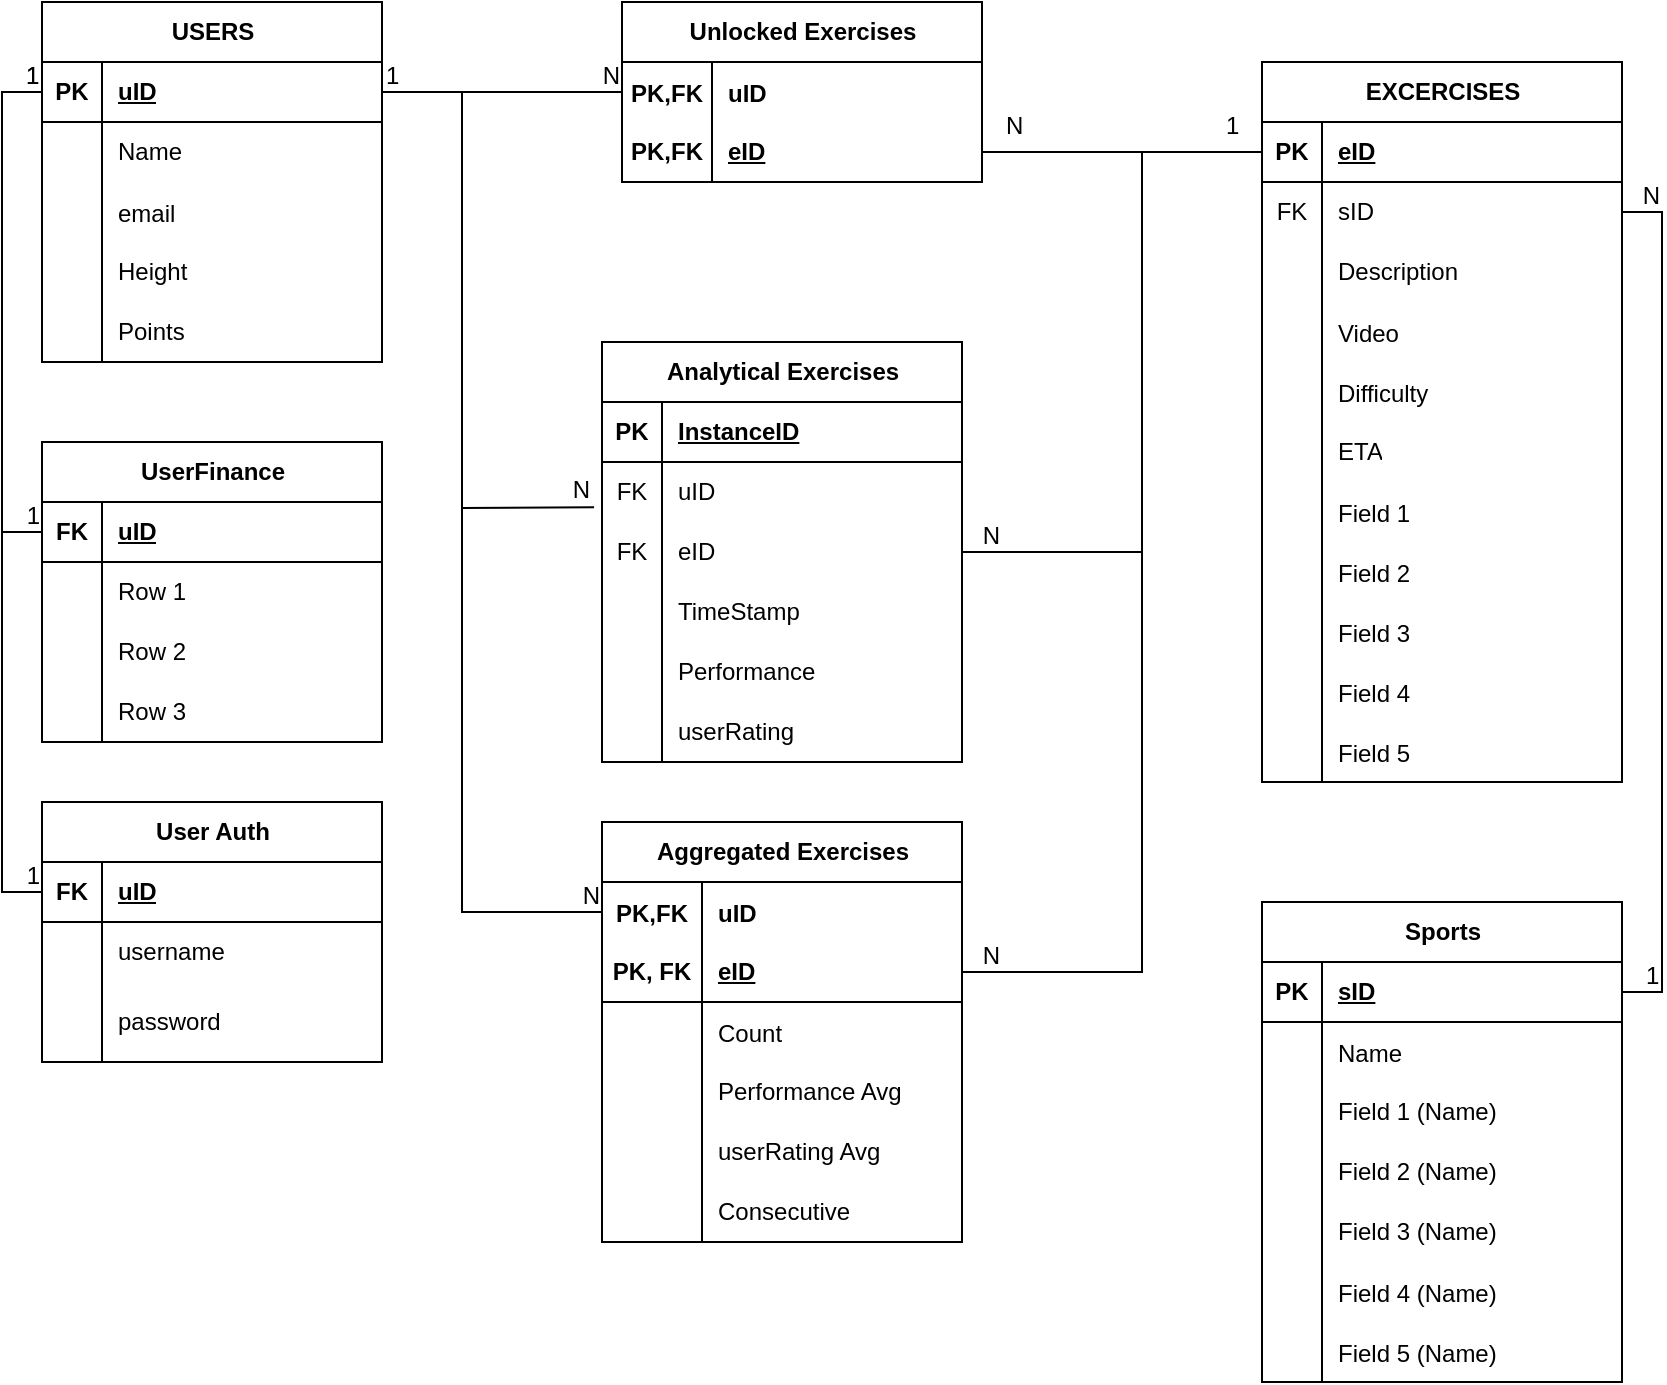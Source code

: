 <mxfile version="24.2.2" type="device">
  <diagram name="Page-1" id="tk5VfcCpIwoaSSr2t2MN">
    <mxGraphModel dx="1050" dy="569" grid="1" gridSize="10" guides="1" tooltips="1" connect="1" arrows="1" fold="1" page="1" pageScale="1" pageWidth="850" pageHeight="1100" math="0" shadow="0">
      <root>
        <mxCell id="0" />
        <mxCell id="1" parent="0" />
        <mxCell id="Sjhh78I8RusCzSZPEuIW-5" value="USERS" style="shape=table;startSize=30;container=1;collapsible=1;childLayout=tableLayout;fixedRows=1;rowLines=0;fontStyle=1;align=center;resizeLast=1;html=1;" vertex="1" parent="1">
          <mxGeometry x="30" y="30" width="170" height="180" as="geometry" />
        </mxCell>
        <mxCell id="Sjhh78I8RusCzSZPEuIW-6" value="" style="shape=tableRow;horizontal=0;startSize=0;swimlaneHead=0;swimlaneBody=0;fillColor=none;collapsible=0;dropTarget=0;points=[[0,0.5],[1,0.5]];portConstraint=eastwest;top=0;left=0;right=0;bottom=1;" vertex="1" parent="Sjhh78I8RusCzSZPEuIW-5">
          <mxGeometry y="30" width="170" height="30" as="geometry" />
        </mxCell>
        <mxCell id="Sjhh78I8RusCzSZPEuIW-7" value="PK" style="shape=partialRectangle;connectable=0;fillColor=none;top=0;left=0;bottom=0;right=0;fontStyle=1;overflow=hidden;whiteSpace=wrap;html=1;" vertex="1" parent="Sjhh78I8RusCzSZPEuIW-6">
          <mxGeometry width="30" height="30" as="geometry">
            <mxRectangle width="30" height="30" as="alternateBounds" />
          </mxGeometry>
        </mxCell>
        <mxCell id="Sjhh78I8RusCzSZPEuIW-8" value="uID" style="shape=partialRectangle;connectable=0;fillColor=none;top=0;left=0;bottom=0;right=0;align=left;spacingLeft=6;fontStyle=5;overflow=hidden;whiteSpace=wrap;html=1;" vertex="1" parent="Sjhh78I8RusCzSZPEuIW-6">
          <mxGeometry x="30" width="140" height="30" as="geometry">
            <mxRectangle width="140" height="30" as="alternateBounds" />
          </mxGeometry>
        </mxCell>
        <mxCell id="Sjhh78I8RusCzSZPEuIW-9" value="" style="shape=tableRow;horizontal=0;startSize=0;swimlaneHead=0;swimlaneBody=0;fillColor=none;collapsible=0;dropTarget=0;points=[[0,0.5],[1,0.5]];portConstraint=eastwest;top=0;left=0;right=0;bottom=0;" vertex="1" parent="Sjhh78I8RusCzSZPEuIW-5">
          <mxGeometry y="60" width="170" height="30" as="geometry" />
        </mxCell>
        <mxCell id="Sjhh78I8RusCzSZPEuIW-10" value="" style="shape=partialRectangle;connectable=0;fillColor=none;top=0;left=0;bottom=0;right=0;editable=1;overflow=hidden;whiteSpace=wrap;html=1;" vertex="1" parent="Sjhh78I8RusCzSZPEuIW-9">
          <mxGeometry width="30" height="30" as="geometry">
            <mxRectangle width="30" height="30" as="alternateBounds" />
          </mxGeometry>
        </mxCell>
        <mxCell id="Sjhh78I8RusCzSZPEuIW-11" value="Name" style="shape=partialRectangle;connectable=0;fillColor=none;top=0;left=0;bottom=0;right=0;align=left;spacingLeft=6;overflow=hidden;whiteSpace=wrap;html=1;" vertex="1" parent="Sjhh78I8RusCzSZPEuIW-9">
          <mxGeometry x="30" width="140" height="30" as="geometry">
            <mxRectangle width="140" height="30" as="alternateBounds" />
          </mxGeometry>
        </mxCell>
        <mxCell id="Sjhh78I8RusCzSZPEuIW-110" value="" style="shape=tableRow;horizontal=0;startSize=0;swimlaneHead=0;swimlaneBody=0;fillColor=none;collapsible=0;dropTarget=0;points=[[0,0.5],[1,0.5]];portConstraint=eastwest;top=0;left=0;right=0;bottom=0;" vertex="1" parent="Sjhh78I8RusCzSZPEuIW-5">
          <mxGeometry y="90" width="170" height="30" as="geometry" />
        </mxCell>
        <mxCell id="Sjhh78I8RusCzSZPEuIW-111" value="" style="shape=partialRectangle;connectable=0;fillColor=none;top=0;left=0;bottom=0;right=0;editable=1;overflow=hidden;" vertex="1" parent="Sjhh78I8RusCzSZPEuIW-110">
          <mxGeometry width="30" height="30" as="geometry">
            <mxRectangle width="30" height="30" as="alternateBounds" />
          </mxGeometry>
        </mxCell>
        <mxCell id="Sjhh78I8RusCzSZPEuIW-112" value="email" style="shape=partialRectangle;connectable=0;fillColor=none;top=0;left=0;bottom=0;right=0;align=left;spacingLeft=6;overflow=hidden;" vertex="1" parent="Sjhh78I8RusCzSZPEuIW-110">
          <mxGeometry x="30" width="140" height="30" as="geometry">
            <mxRectangle width="140" height="30" as="alternateBounds" />
          </mxGeometry>
        </mxCell>
        <mxCell id="Sjhh78I8RusCzSZPEuIW-12" value="" style="shape=tableRow;horizontal=0;startSize=0;swimlaneHead=0;swimlaneBody=0;fillColor=none;collapsible=0;dropTarget=0;points=[[0,0.5],[1,0.5]];portConstraint=eastwest;top=0;left=0;right=0;bottom=0;" vertex="1" parent="Sjhh78I8RusCzSZPEuIW-5">
          <mxGeometry y="120" width="170" height="30" as="geometry" />
        </mxCell>
        <mxCell id="Sjhh78I8RusCzSZPEuIW-13" value="" style="shape=partialRectangle;connectable=0;fillColor=none;top=0;left=0;bottom=0;right=0;editable=1;overflow=hidden;whiteSpace=wrap;html=1;" vertex="1" parent="Sjhh78I8RusCzSZPEuIW-12">
          <mxGeometry width="30" height="30" as="geometry">
            <mxRectangle width="30" height="30" as="alternateBounds" />
          </mxGeometry>
        </mxCell>
        <mxCell id="Sjhh78I8RusCzSZPEuIW-14" value="Height" style="shape=partialRectangle;connectable=0;fillColor=none;top=0;left=0;bottom=0;right=0;align=left;spacingLeft=6;overflow=hidden;whiteSpace=wrap;html=1;" vertex="1" parent="Sjhh78I8RusCzSZPEuIW-12">
          <mxGeometry x="30" width="140" height="30" as="geometry">
            <mxRectangle width="140" height="30" as="alternateBounds" />
          </mxGeometry>
        </mxCell>
        <mxCell id="Sjhh78I8RusCzSZPEuIW-15" value="" style="shape=tableRow;horizontal=0;startSize=0;swimlaneHead=0;swimlaneBody=0;fillColor=none;collapsible=0;dropTarget=0;points=[[0,0.5],[1,0.5]];portConstraint=eastwest;top=0;left=0;right=0;bottom=0;" vertex="1" parent="Sjhh78I8RusCzSZPEuIW-5">
          <mxGeometry y="150" width="170" height="30" as="geometry" />
        </mxCell>
        <mxCell id="Sjhh78I8RusCzSZPEuIW-16" value="" style="shape=partialRectangle;connectable=0;fillColor=none;top=0;left=0;bottom=0;right=0;editable=1;overflow=hidden;whiteSpace=wrap;html=1;" vertex="1" parent="Sjhh78I8RusCzSZPEuIW-15">
          <mxGeometry width="30" height="30" as="geometry">
            <mxRectangle width="30" height="30" as="alternateBounds" />
          </mxGeometry>
        </mxCell>
        <mxCell id="Sjhh78I8RusCzSZPEuIW-17" value="Points" style="shape=partialRectangle;connectable=0;fillColor=none;top=0;left=0;bottom=0;right=0;align=left;spacingLeft=6;overflow=hidden;whiteSpace=wrap;html=1;" vertex="1" parent="Sjhh78I8RusCzSZPEuIW-15">
          <mxGeometry x="30" width="140" height="30" as="geometry">
            <mxRectangle width="140" height="30" as="alternateBounds" />
          </mxGeometry>
        </mxCell>
        <mxCell id="Sjhh78I8RusCzSZPEuIW-18" value="EXCERCISES" style="shape=table;startSize=30;container=1;collapsible=1;childLayout=tableLayout;fixedRows=1;rowLines=0;fontStyle=1;align=center;resizeLast=1;html=1;" vertex="1" parent="1">
          <mxGeometry x="640" y="60" width="180" height="360" as="geometry" />
        </mxCell>
        <mxCell id="Sjhh78I8RusCzSZPEuIW-19" value="" style="shape=tableRow;horizontal=0;startSize=0;swimlaneHead=0;swimlaneBody=0;fillColor=none;collapsible=0;dropTarget=0;points=[[0,0.5],[1,0.5]];portConstraint=eastwest;top=0;left=0;right=0;bottom=1;" vertex="1" parent="Sjhh78I8RusCzSZPEuIW-18">
          <mxGeometry y="30" width="180" height="30" as="geometry" />
        </mxCell>
        <mxCell id="Sjhh78I8RusCzSZPEuIW-20" value="PK" style="shape=partialRectangle;connectable=0;fillColor=none;top=0;left=0;bottom=0;right=0;fontStyle=1;overflow=hidden;whiteSpace=wrap;html=1;" vertex="1" parent="Sjhh78I8RusCzSZPEuIW-19">
          <mxGeometry width="30" height="30" as="geometry">
            <mxRectangle width="30" height="30" as="alternateBounds" />
          </mxGeometry>
        </mxCell>
        <mxCell id="Sjhh78I8RusCzSZPEuIW-21" value="eID" style="shape=partialRectangle;connectable=0;fillColor=none;top=0;left=0;bottom=0;right=0;align=left;spacingLeft=6;fontStyle=5;overflow=hidden;whiteSpace=wrap;html=1;" vertex="1" parent="Sjhh78I8RusCzSZPEuIW-19">
          <mxGeometry x="30" width="150" height="30" as="geometry">
            <mxRectangle width="150" height="30" as="alternateBounds" />
          </mxGeometry>
        </mxCell>
        <mxCell id="Sjhh78I8RusCzSZPEuIW-22" value="" style="shape=tableRow;horizontal=0;startSize=0;swimlaneHead=0;swimlaneBody=0;fillColor=none;collapsible=0;dropTarget=0;points=[[0,0.5],[1,0.5]];portConstraint=eastwest;top=0;left=0;right=0;bottom=0;" vertex="1" parent="Sjhh78I8RusCzSZPEuIW-18">
          <mxGeometry y="60" width="180" height="30" as="geometry" />
        </mxCell>
        <mxCell id="Sjhh78I8RusCzSZPEuIW-23" value="FK" style="shape=partialRectangle;connectable=0;fillColor=none;top=0;left=0;bottom=0;right=0;editable=1;overflow=hidden;whiteSpace=wrap;html=1;" vertex="1" parent="Sjhh78I8RusCzSZPEuIW-22">
          <mxGeometry width="30" height="30" as="geometry">
            <mxRectangle width="30" height="30" as="alternateBounds" />
          </mxGeometry>
        </mxCell>
        <mxCell id="Sjhh78I8RusCzSZPEuIW-24" value="sID" style="shape=partialRectangle;connectable=0;fillColor=none;top=0;left=0;bottom=0;right=0;align=left;spacingLeft=6;overflow=hidden;whiteSpace=wrap;html=1;" vertex="1" parent="Sjhh78I8RusCzSZPEuIW-22">
          <mxGeometry x="30" width="150" height="30" as="geometry">
            <mxRectangle width="150" height="30" as="alternateBounds" />
          </mxGeometry>
        </mxCell>
        <mxCell id="Sjhh78I8RusCzSZPEuIW-25" value="" style="shape=tableRow;horizontal=0;startSize=0;swimlaneHead=0;swimlaneBody=0;fillColor=none;collapsible=0;dropTarget=0;points=[[0,0.5],[1,0.5]];portConstraint=eastwest;top=0;left=0;right=0;bottom=0;" vertex="1" parent="Sjhh78I8RusCzSZPEuIW-18">
          <mxGeometry y="90" width="180" height="30" as="geometry" />
        </mxCell>
        <mxCell id="Sjhh78I8RusCzSZPEuIW-26" value="" style="shape=partialRectangle;connectable=0;fillColor=none;top=0;left=0;bottom=0;right=0;editable=1;overflow=hidden;whiteSpace=wrap;html=1;" vertex="1" parent="Sjhh78I8RusCzSZPEuIW-25">
          <mxGeometry width="30" height="30" as="geometry">
            <mxRectangle width="30" height="30" as="alternateBounds" />
          </mxGeometry>
        </mxCell>
        <mxCell id="Sjhh78I8RusCzSZPEuIW-27" value="Description" style="shape=partialRectangle;connectable=0;fillColor=none;top=0;left=0;bottom=0;right=0;align=left;spacingLeft=6;overflow=hidden;whiteSpace=wrap;html=1;" vertex="1" parent="Sjhh78I8RusCzSZPEuIW-25">
          <mxGeometry x="30" width="150" height="30" as="geometry">
            <mxRectangle width="150" height="30" as="alternateBounds" />
          </mxGeometry>
        </mxCell>
        <mxCell id="Sjhh78I8RusCzSZPEuIW-59" value="" style="shape=tableRow;horizontal=0;startSize=0;swimlaneHead=0;swimlaneBody=0;fillColor=none;collapsible=0;dropTarget=0;points=[[0,0.5],[1,0.5]];portConstraint=eastwest;top=0;left=0;right=0;bottom=0;" vertex="1" parent="Sjhh78I8RusCzSZPEuIW-18">
          <mxGeometry y="120" width="180" height="30" as="geometry" />
        </mxCell>
        <mxCell id="Sjhh78I8RusCzSZPEuIW-60" value="" style="shape=partialRectangle;connectable=0;fillColor=none;top=0;left=0;bottom=0;right=0;editable=1;overflow=hidden;" vertex="1" parent="Sjhh78I8RusCzSZPEuIW-59">
          <mxGeometry width="30" height="30" as="geometry">
            <mxRectangle width="30" height="30" as="alternateBounds" />
          </mxGeometry>
        </mxCell>
        <mxCell id="Sjhh78I8RusCzSZPEuIW-61" value="Video" style="shape=partialRectangle;connectable=0;fillColor=none;top=0;left=0;bottom=0;right=0;align=left;spacingLeft=6;overflow=hidden;" vertex="1" parent="Sjhh78I8RusCzSZPEuIW-59">
          <mxGeometry x="30" width="150" height="30" as="geometry">
            <mxRectangle width="150" height="30" as="alternateBounds" />
          </mxGeometry>
        </mxCell>
        <mxCell id="Sjhh78I8RusCzSZPEuIW-50" value="" style="shape=tableRow;horizontal=0;startSize=0;swimlaneHead=0;swimlaneBody=0;fillColor=none;collapsible=0;dropTarget=0;points=[[0,0.5],[1,0.5]];portConstraint=eastwest;top=0;left=0;right=0;bottom=0;" vertex="1" parent="Sjhh78I8RusCzSZPEuIW-18">
          <mxGeometry y="150" width="180" height="30" as="geometry" />
        </mxCell>
        <mxCell id="Sjhh78I8RusCzSZPEuIW-51" value="" style="shape=partialRectangle;connectable=0;fillColor=none;top=0;left=0;bottom=0;right=0;editable=1;overflow=hidden;" vertex="1" parent="Sjhh78I8RusCzSZPEuIW-50">
          <mxGeometry width="30" height="30" as="geometry">
            <mxRectangle width="30" height="30" as="alternateBounds" />
          </mxGeometry>
        </mxCell>
        <mxCell id="Sjhh78I8RusCzSZPEuIW-52" value="Difficulty" style="shape=partialRectangle;connectable=0;fillColor=none;top=0;left=0;bottom=0;right=0;align=left;spacingLeft=6;overflow=hidden;" vertex="1" parent="Sjhh78I8RusCzSZPEuIW-50">
          <mxGeometry x="30" width="150" height="30" as="geometry">
            <mxRectangle width="150" height="30" as="alternateBounds" />
          </mxGeometry>
        </mxCell>
        <mxCell id="Sjhh78I8RusCzSZPEuIW-28" value="" style="shape=tableRow;horizontal=0;startSize=0;swimlaneHead=0;swimlaneBody=0;fillColor=none;collapsible=0;dropTarget=0;points=[[0,0.5],[1,0.5]];portConstraint=eastwest;top=0;left=0;right=0;bottom=0;" vertex="1" parent="Sjhh78I8RusCzSZPEuIW-18">
          <mxGeometry y="180" width="180" height="30" as="geometry" />
        </mxCell>
        <mxCell id="Sjhh78I8RusCzSZPEuIW-29" value="" style="shape=partialRectangle;connectable=0;fillColor=none;top=0;left=0;bottom=0;right=0;editable=1;overflow=hidden;whiteSpace=wrap;html=1;" vertex="1" parent="Sjhh78I8RusCzSZPEuIW-28">
          <mxGeometry width="30" height="30" as="geometry">
            <mxRectangle width="30" height="30" as="alternateBounds" />
          </mxGeometry>
        </mxCell>
        <mxCell id="Sjhh78I8RusCzSZPEuIW-30" value="ETA" style="shape=partialRectangle;connectable=0;fillColor=none;top=0;left=0;bottom=0;right=0;align=left;spacingLeft=6;overflow=hidden;whiteSpace=wrap;html=1;" vertex="1" parent="Sjhh78I8RusCzSZPEuIW-28">
          <mxGeometry x="30" width="150" height="30" as="geometry">
            <mxRectangle width="150" height="30" as="alternateBounds" />
          </mxGeometry>
        </mxCell>
        <mxCell id="Sjhh78I8RusCzSZPEuIW-53" value="" style="shape=tableRow;horizontal=0;startSize=0;swimlaneHead=0;swimlaneBody=0;fillColor=none;collapsible=0;dropTarget=0;points=[[0,0.5],[1,0.5]];portConstraint=eastwest;top=0;left=0;right=0;bottom=0;" vertex="1" parent="Sjhh78I8RusCzSZPEuIW-18">
          <mxGeometry y="210" width="180" height="30" as="geometry" />
        </mxCell>
        <mxCell id="Sjhh78I8RusCzSZPEuIW-54" value="" style="shape=partialRectangle;connectable=0;fillColor=none;top=0;left=0;bottom=0;right=0;editable=1;overflow=hidden;" vertex="1" parent="Sjhh78I8RusCzSZPEuIW-53">
          <mxGeometry width="30" height="30" as="geometry">
            <mxRectangle width="30" height="30" as="alternateBounds" />
          </mxGeometry>
        </mxCell>
        <mxCell id="Sjhh78I8RusCzSZPEuIW-55" value="Field 1" style="shape=partialRectangle;connectable=0;fillColor=none;top=0;left=0;bottom=0;right=0;align=left;spacingLeft=6;overflow=hidden;" vertex="1" parent="Sjhh78I8RusCzSZPEuIW-53">
          <mxGeometry x="30" width="150" height="30" as="geometry">
            <mxRectangle width="150" height="30" as="alternateBounds" />
          </mxGeometry>
        </mxCell>
        <mxCell id="Sjhh78I8RusCzSZPEuIW-56" value="" style="shape=tableRow;horizontal=0;startSize=0;swimlaneHead=0;swimlaneBody=0;fillColor=none;collapsible=0;dropTarget=0;points=[[0,0.5],[1,0.5]];portConstraint=eastwest;top=0;left=0;right=0;bottom=0;" vertex="1" parent="Sjhh78I8RusCzSZPEuIW-18">
          <mxGeometry y="240" width="180" height="30" as="geometry" />
        </mxCell>
        <mxCell id="Sjhh78I8RusCzSZPEuIW-57" value="" style="shape=partialRectangle;connectable=0;fillColor=none;top=0;left=0;bottom=0;right=0;editable=1;overflow=hidden;" vertex="1" parent="Sjhh78I8RusCzSZPEuIW-56">
          <mxGeometry width="30" height="30" as="geometry">
            <mxRectangle width="30" height="30" as="alternateBounds" />
          </mxGeometry>
        </mxCell>
        <mxCell id="Sjhh78I8RusCzSZPEuIW-58" value="Field 2" style="shape=partialRectangle;connectable=0;fillColor=none;top=0;left=0;bottom=0;right=0;align=left;spacingLeft=6;overflow=hidden;" vertex="1" parent="Sjhh78I8RusCzSZPEuIW-56">
          <mxGeometry x="30" width="150" height="30" as="geometry">
            <mxRectangle width="150" height="30" as="alternateBounds" />
          </mxGeometry>
        </mxCell>
        <mxCell id="Sjhh78I8RusCzSZPEuIW-62" value="" style="shape=tableRow;horizontal=0;startSize=0;swimlaneHead=0;swimlaneBody=0;fillColor=none;collapsible=0;dropTarget=0;points=[[0,0.5],[1,0.5]];portConstraint=eastwest;top=0;left=0;right=0;bottom=0;" vertex="1" parent="Sjhh78I8RusCzSZPEuIW-18">
          <mxGeometry y="270" width="180" height="30" as="geometry" />
        </mxCell>
        <mxCell id="Sjhh78I8RusCzSZPEuIW-63" value="" style="shape=partialRectangle;connectable=0;fillColor=none;top=0;left=0;bottom=0;right=0;editable=1;overflow=hidden;" vertex="1" parent="Sjhh78I8RusCzSZPEuIW-62">
          <mxGeometry width="30" height="30" as="geometry">
            <mxRectangle width="30" height="30" as="alternateBounds" />
          </mxGeometry>
        </mxCell>
        <mxCell id="Sjhh78I8RusCzSZPEuIW-64" value="Field 3" style="shape=partialRectangle;connectable=0;fillColor=none;top=0;left=0;bottom=0;right=0;align=left;spacingLeft=6;overflow=hidden;" vertex="1" parent="Sjhh78I8RusCzSZPEuIW-62">
          <mxGeometry x="30" width="150" height="30" as="geometry">
            <mxRectangle width="150" height="30" as="alternateBounds" />
          </mxGeometry>
        </mxCell>
        <mxCell id="Sjhh78I8RusCzSZPEuIW-65" value="" style="shape=tableRow;horizontal=0;startSize=0;swimlaneHead=0;swimlaneBody=0;fillColor=none;collapsible=0;dropTarget=0;points=[[0,0.5],[1,0.5]];portConstraint=eastwest;top=0;left=0;right=0;bottom=0;" vertex="1" parent="Sjhh78I8RusCzSZPEuIW-18">
          <mxGeometry y="300" width="180" height="30" as="geometry" />
        </mxCell>
        <mxCell id="Sjhh78I8RusCzSZPEuIW-66" value="" style="shape=partialRectangle;connectable=0;fillColor=none;top=0;left=0;bottom=0;right=0;editable=1;overflow=hidden;" vertex="1" parent="Sjhh78I8RusCzSZPEuIW-65">
          <mxGeometry width="30" height="30" as="geometry">
            <mxRectangle width="30" height="30" as="alternateBounds" />
          </mxGeometry>
        </mxCell>
        <mxCell id="Sjhh78I8RusCzSZPEuIW-67" value="Field 4" style="shape=partialRectangle;connectable=0;fillColor=none;top=0;left=0;bottom=0;right=0;align=left;spacingLeft=6;overflow=hidden;" vertex="1" parent="Sjhh78I8RusCzSZPEuIW-65">
          <mxGeometry x="30" width="150" height="30" as="geometry">
            <mxRectangle width="150" height="30" as="alternateBounds" />
          </mxGeometry>
        </mxCell>
        <mxCell id="Sjhh78I8RusCzSZPEuIW-68" value="" style="shape=tableRow;horizontal=0;startSize=0;swimlaneHead=0;swimlaneBody=0;fillColor=none;collapsible=0;dropTarget=0;points=[[0,0.5],[1,0.5]];portConstraint=eastwest;top=0;left=0;right=0;bottom=0;" vertex="1" parent="Sjhh78I8RusCzSZPEuIW-18">
          <mxGeometry y="330" width="180" height="30" as="geometry" />
        </mxCell>
        <mxCell id="Sjhh78I8RusCzSZPEuIW-69" value="" style="shape=partialRectangle;connectable=0;fillColor=none;top=0;left=0;bottom=0;right=0;editable=1;overflow=hidden;" vertex="1" parent="Sjhh78I8RusCzSZPEuIW-68">
          <mxGeometry width="30" height="30" as="geometry">
            <mxRectangle width="30" height="30" as="alternateBounds" />
          </mxGeometry>
        </mxCell>
        <mxCell id="Sjhh78I8RusCzSZPEuIW-70" value="Field 5" style="shape=partialRectangle;connectable=0;fillColor=none;top=0;left=0;bottom=0;right=0;align=left;spacingLeft=6;overflow=hidden;" vertex="1" parent="Sjhh78I8RusCzSZPEuIW-68">
          <mxGeometry x="30" width="150" height="30" as="geometry">
            <mxRectangle width="150" height="30" as="alternateBounds" />
          </mxGeometry>
        </mxCell>
        <mxCell id="Sjhh78I8RusCzSZPEuIW-31" value="UserFinance" style="shape=table;startSize=30;container=1;collapsible=1;childLayout=tableLayout;fixedRows=1;rowLines=0;fontStyle=1;align=center;resizeLast=1;html=1;" vertex="1" parent="1">
          <mxGeometry x="30" y="250" width="170" height="150" as="geometry" />
        </mxCell>
        <mxCell id="Sjhh78I8RusCzSZPEuIW-32" value="" style="shape=tableRow;horizontal=0;startSize=0;swimlaneHead=0;swimlaneBody=0;fillColor=none;collapsible=0;dropTarget=0;points=[[0,0.5],[1,0.5]];portConstraint=eastwest;top=0;left=0;right=0;bottom=1;" vertex="1" parent="Sjhh78I8RusCzSZPEuIW-31">
          <mxGeometry y="30" width="170" height="30" as="geometry" />
        </mxCell>
        <mxCell id="Sjhh78I8RusCzSZPEuIW-33" value="FK" style="shape=partialRectangle;connectable=0;fillColor=none;top=0;left=0;bottom=0;right=0;fontStyle=1;overflow=hidden;whiteSpace=wrap;html=1;" vertex="1" parent="Sjhh78I8RusCzSZPEuIW-32">
          <mxGeometry width="30" height="30" as="geometry">
            <mxRectangle width="30" height="30" as="alternateBounds" />
          </mxGeometry>
        </mxCell>
        <mxCell id="Sjhh78I8RusCzSZPEuIW-34" value="uID" style="shape=partialRectangle;connectable=0;fillColor=none;top=0;left=0;bottom=0;right=0;align=left;spacingLeft=6;fontStyle=5;overflow=hidden;whiteSpace=wrap;html=1;" vertex="1" parent="Sjhh78I8RusCzSZPEuIW-32">
          <mxGeometry x="30" width="140" height="30" as="geometry">
            <mxRectangle width="140" height="30" as="alternateBounds" />
          </mxGeometry>
        </mxCell>
        <mxCell id="Sjhh78I8RusCzSZPEuIW-35" value="" style="shape=tableRow;horizontal=0;startSize=0;swimlaneHead=0;swimlaneBody=0;fillColor=none;collapsible=0;dropTarget=0;points=[[0,0.5],[1,0.5]];portConstraint=eastwest;top=0;left=0;right=0;bottom=0;" vertex="1" parent="Sjhh78I8RusCzSZPEuIW-31">
          <mxGeometry y="60" width="170" height="30" as="geometry" />
        </mxCell>
        <mxCell id="Sjhh78I8RusCzSZPEuIW-36" value="" style="shape=partialRectangle;connectable=0;fillColor=none;top=0;left=0;bottom=0;right=0;editable=1;overflow=hidden;whiteSpace=wrap;html=1;" vertex="1" parent="Sjhh78I8RusCzSZPEuIW-35">
          <mxGeometry width="30" height="30" as="geometry">
            <mxRectangle width="30" height="30" as="alternateBounds" />
          </mxGeometry>
        </mxCell>
        <mxCell id="Sjhh78I8RusCzSZPEuIW-37" value="Row 1" style="shape=partialRectangle;connectable=0;fillColor=none;top=0;left=0;bottom=0;right=0;align=left;spacingLeft=6;overflow=hidden;whiteSpace=wrap;html=1;" vertex="1" parent="Sjhh78I8RusCzSZPEuIW-35">
          <mxGeometry x="30" width="140" height="30" as="geometry">
            <mxRectangle width="140" height="30" as="alternateBounds" />
          </mxGeometry>
        </mxCell>
        <mxCell id="Sjhh78I8RusCzSZPEuIW-38" value="" style="shape=tableRow;horizontal=0;startSize=0;swimlaneHead=0;swimlaneBody=0;fillColor=none;collapsible=0;dropTarget=0;points=[[0,0.5],[1,0.5]];portConstraint=eastwest;top=0;left=0;right=0;bottom=0;" vertex="1" parent="Sjhh78I8RusCzSZPEuIW-31">
          <mxGeometry y="90" width="170" height="30" as="geometry" />
        </mxCell>
        <mxCell id="Sjhh78I8RusCzSZPEuIW-39" value="" style="shape=partialRectangle;connectable=0;fillColor=none;top=0;left=0;bottom=0;right=0;editable=1;overflow=hidden;whiteSpace=wrap;html=1;" vertex="1" parent="Sjhh78I8RusCzSZPEuIW-38">
          <mxGeometry width="30" height="30" as="geometry">
            <mxRectangle width="30" height="30" as="alternateBounds" />
          </mxGeometry>
        </mxCell>
        <mxCell id="Sjhh78I8RusCzSZPEuIW-40" value="Row 2" style="shape=partialRectangle;connectable=0;fillColor=none;top=0;left=0;bottom=0;right=0;align=left;spacingLeft=6;overflow=hidden;whiteSpace=wrap;html=1;" vertex="1" parent="Sjhh78I8RusCzSZPEuIW-38">
          <mxGeometry x="30" width="140" height="30" as="geometry">
            <mxRectangle width="140" height="30" as="alternateBounds" />
          </mxGeometry>
        </mxCell>
        <mxCell id="Sjhh78I8RusCzSZPEuIW-41" value="" style="shape=tableRow;horizontal=0;startSize=0;swimlaneHead=0;swimlaneBody=0;fillColor=none;collapsible=0;dropTarget=0;points=[[0,0.5],[1,0.5]];portConstraint=eastwest;top=0;left=0;right=0;bottom=0;" vertex="1" parent="Sjhh78I8RusCzSZPEuIW-31">
          <mxGeometry y="120" width="170" height="30" as="geometry" />
        </mxCell>
        <mxCell id="Sjhh78I8RusCzSZPEuIW-42" value="" style="shape=partialRectangle;connectable=0;fillColor=none;top=0;left=0;bottom=0;right=0;editable=1;overflow=hidden;whiteSpace=wrap;html=1;" vertex="1" parent="Sjhh78I8RusCzSZPEuIW-41">
          <mxGeometry width="30" height="30" as="geometry">
            <mxRectangle width="30" height="30" as="alternateBounds" />
          </mxGeometry>
        </mxCell>
        <mxCell id="Sjhh78I8RusCzSZPEuIW-43" value="Row 3" style="shape=partialRectangle;connectable=0;fillColor=none;top=0;left=0;bottom=0;right=0;align=left;spacingLeft=6;overflow=hidden;whiteSpace=wrap;html=1;" vertex="1" parent="Sjhh78I8RusCzSZPEuIW-41">
          <mxGeometry x="30" width="140" height="30" as="geometry">
            <mxRectangle width="140" height="30" as="alternateBounds" />
          </mxGeometry>
        </mxCell>
        <mxCell id="Sjhh78I8RusCzSZPEuIW-71" value="Sports" style="shape=table;startSize=30;container=1;collapsible=1;childLayout=tableLayout;fixedRows=1;rowLines=0;fontStyle=1;align=center;resizeLast=1;html=1;" vertex="1" parent="1">
          <mxGeometry x="640" y="480" width="180" height="240" as="geometry" />
        </mxCell>
        <mxCell id="Sjhh78I8RusCzSZPEuIW-72" value="" style="shape=tableRow;horizontal=0;startSize=0;swimlaneHead=0;swimlaneBody=0;fillColor=none;collapsible=0;dropTarget=0;points=[[0,0.5],[1,0.5]];portConstraint=eastwest;top=0;left=0;right=0;bottom=1;" vertex="1" parent="Sjhh78I8RusCzSZPEuIW-71">
          <mxGeometry y="30" width="180" height="30" as="geometry" />
        </mxCell>
        <mxCell id="Sjhh78I8RusCzSZPEuIW-73" value="PK" style="shape=partialRectangle;connectable=0;fillColor=none;top=0;left=0;bottom=0;right=0;fontStyle=1;overflow=hidden;whiteSpace=wrap;html=1;" vertex="1" parent="Sjhh78I8RusCzSZPEuIW-72">
          <mxGeometry width="30" height="30" as="geometry">
            <mxRectangle width="30" height="30" as="alternateBounds" />
          </mxGeometry>
        </mxCell>
        <mxCell id="Sjhh78I8RusCzSZPEuIW-74" value="sID" style="shape=partialRectangle;connectable=0;fillColor=none;top=0;left=0;bottom=0;right=0;align=left;spacingLeft=6;fontStyle=5;overflow=hidden;whiteSpace=wrap;html=1;" vertex="1" parent="Sjhh78I8RusCzSZPEuIW-72">
          <mxGeometry x="30" width="150" height="30" as="geometry">
            <mxRectangle width="150" height="30" as="alternateBounds" />
          </mxGeometry>
        </mxCell>
        <mxCell id="Sjhh78I8RusCzSZPEuIW-94" value="" style="shape=tableRow;horizontal=0;startSize=0;swimlaneHead=0;swimlaneBody=0;fillColor=none;collapsible=0;dropTarget=0;points=[[0,0.5],[1,0.5]];portConstraint=eastwest;top=0;left=0;right=0;bottom=0;" vertex="1" parent="Sjhh78I8RusCzSZPEuIW-71">
          <mxGeometry y="60" width="180" height="30" as="geometry" />
        </mxCell>
        <mxCell id="Sjhh78I8RusCzSZPEuIW-95" value="" style="shape=partialRectangle;connectable=0;fillColor=none;top=0;left=0;bottom=0;right=0;editable=1;overflow=hidden;" vertex="1" parent="Sjhh78I8RusCzSZPEuIW-94">
          <mxGeometry width="30" height="30" as="geometry">
            <mxRectangle width="30" height="30" as="alternateBounds" />
          </mxGeometry>
        </mxCell>
        <mxCell id="Sjhh78I8RusCzSZPEuIW-96" value="Name" style="shape=partialRectangle;connectable=0;fillColor=none;top=0;left=0;bottom=0;right=0;align=left;spacingLeft=6;overflow=hidden;" vertex="1" parent="Sjhh78I8RusCzSZPEuIW-94">
          <mxGeometry x="30" width="150" height="30" as="geometry">
            <mxRectangle width="150" height="30" as="alternateBounds" />
          </mxGeometry>
        </mxCell>
        <mxCell id="Sjhh78I8RusCzSZPEuIW-75" value="" style="shape=tableRow;horizontal=0;startSize=0;swimlaneHead=0;swimlaneBody=0;fillColor=none;collapsible=0;dropTarget=0;points=[[0,0.5],[1,0.5]];portConstraint=eastwest;top=0;left=0;right=0;bottom=0;" vertex="1" parent="Sjhh78I8RusCzSZPEuIW-71">
          <mxGeometry y="90" width="180" height="30" as="geometry" />
        </mxCell>
        <mxCell id="Sjhh78I8RusCzSZPEuIW-76" value="" style="shape=partialRectangle;connectable=0;fillColor=none;top=0;left=0;bottom=0;right=0;editable=1;overflow=hidden;whiteSpace=wrap;html=1;" vertex="1" parent="Sjhh78I8RusCzSZPEuIW-75">
          <mxGeometry width="30" height="30" as="geometry">
            <mxRectangle width="30" height="30" as="alternateBounds" />
          </mxGeometry>
        </mxCell>
        <mxCell id="Sjhh78I8RusCzSZPEuIW-77" value="&lt;span style=&quot;text-wrap: nowrap;&quot;&gt;Field 1 (Name)&lt;/span&gt;" style="shape=partialRectangle;connectable=0;fillColor=none;top=0;left=0;bottom=0;right=0;align=left;spacingLeft=6;overflow=hidden;whiteSpace=wrap;html=1;" vertex="1" parent="Sjhh78I8RusCzSZPEuIW-75">
          <mxGeometry x="30" width="150" height="30" as="geometry">
            <mxRectangle width="150" height="30" as="alternateBounds" />
          </mxGeometry>
        </mxCell>
        <mxCell id="Sjhh78I8RusCzSZPEuIW-78" value="" style="shape=tableRow;horizontal=0;startSize=0;swimlaneHead=0;swimlaneBody=0;fillColor=none;collapsible=0;dropTarget=0;points=[[0,0.5],[1,0.5]];portConstraint=eastwest;top=0;left=0;right=0;bottom=0;" vertex="1" parent="Sjhh78I8RusCzSZPEuIW-71">
          <mxGeometry y="120" width="180" height="30" as="geometry" />
        </mxCell>
        <mxCell id="Sjhh78I8RusCzSZPEuIW-79" value="" style="shape=partialRectangle;connectable=0;fillColor=none;top=0;left=0;bottom=0;right=0;editable=1;overflow=hidden;whiteSpace=wrap;html=1;" vertex="1" parent="Sjhh78I8RusCzSZPEuIW-78">
          <mxGeometry width="30" height="30" as="geometry">
            <mxRectangle width="30" height="30" as="alternateBounds" />
          </mxGeometry>
        </mxCell>
        <mxCell id="Sjhh78I8RusCzSZPEuIW-80" value="&lt;span style=&quot;text-wrap: nowrap;&quot;&gt;Field 2 (Name)&lt;/span&gt;" style="shape=partialRectangle;connectable=0;fillColor=none;top=0;left=0;bottom=0;right=0;align=left;spacingLeft=6;overflow=hidden;whiteSpace=wrap;html=1;" vertex="1" parent="Sjhh78I8RusCzSZPEuIW-78">
          <mxGeometry x="30" width="150" height="30" as="geometry">
            <mxRectangle width="150" height="30" as="alternateBounds" />
          </mxGeometry>
        </mxCell>
        <mxCell id="Sjhh78I8RusCzSZPEuIW-81" value="" style="shape=tableRow;horizontal=0;startSize=0;swimlaneHead=0;swimlaneBody=0;fillColor=none;collapsible=0;dropTarget=0;points=[[0,0.5],[1,0.5]];portConstraint=eastwest;top=0;left=0;right=0;bottom=0;" vertex="1" parent="Sjhh78I8RusCzSZPEuIW-71">
          <mxGeometry y="150" width="180" height="30" as="geometry" />
        </mxCell>
        <mxCell id="Sjhh78I8RusCzSZPEuIW-82" value="" style="shape=partialRectangle;connectable=0;fillColor=none;top=0;left=0;bottom=0;right=0;editable=1;overflow=hidden;whiteSpace=wrap;html=1;" vertex="1" parent="Sjhh78I8RusCzSZPEuIW-81">
          <mxGeometry width="30" height="30" as="geometry">
            <mxRectangle width="30" height="30" as="alternateBounds" />
          </mxGeometry>
        </mxCell>
        <mxCell id="Sjhh78I8RusCzSZPEuIW-83" value="&lt;span style=&quot;text-wrap: nowrap;&quot;&gt;Field 3 (Name)&lt;/span&gt;" style="shape=partialRectangle;connectable=0;fillColor=none;top=0;left=0;bottom=0;right=0;align=left;spacingLeft=6;overflow=hidden;whiteSpace=wrap;html=1;" vertex="1" parent="Sjhh78I8RusCzSZPEuIW-81">
          <mxGeometry x="30" width="150" height="30" as="geometry">
            <mxRectangle width="150" height="30" as="alternateBounds" />
          </mxGeometry>
        </mxCell>
        <mxCell id="Sjhh78I8RusCzSZPEuIW-87" value="" style="shape=tableRow;horizontal=0;startSize=0;swimlaneHead=0;swimlaneBody=0;fillColor=none;collapsible=0;dropTarget=0;points=[[0,0.5],[1,0.5]];portConstraint=eastwest;top=0;left=0;right=0;bottom=0;" vertex="1" parent="Sjhh78I8RusCzSZPEuIW-71">
          <mxGeometry y="180" width="180" height="30" as="geometry" />
        </mxCell>
        <mxCell id="Sjhh78I8RusCzSZPEuIW-88" value="" style="shape=partialRectangle;connectable=0;fillColor=none;top=0;left=0;bottom=0;right=0;editable=1;overflow=hidden;" vertex="1" parent="Sjhh78I8RusCzSZPEuIW-87">
          <mxGeometry width="30" height="30" as="geometry">
            <mxRectangle width="30" height="30" as="alternateBounds" />
          </mxGeometry>
        </mxCell>
        <mxCell id="Sjhh78I8RusCzSZPEuIW-89" value="Field 4 (Name)" style="shape=partialRectangle;connectable=0;fillColor=none;top=0;left=0;bottom=0;right=0;align=left;spacingLeft=6;overflow=hidden;" vertex="1" parent="Sjhh78I8RusCzSZPEuIW-87">
          <mxGeometry x="30" width="150" height="30" as="geometry">
            <mxRectangle width="150" height="30" as="alternateBounds" />
          </mxGeometry>
        </mxCell>
        <mxCell id="Sjhh78I8RusCzSZPEuIW-90" value="" style="shape=tableRow;horizontal=0;startSize=0;swimlaneHead=0;swimlaneBody=0;fillColor=none;collapsible=0;dropTarget=0;points=[[0,0.5],[1,0.5]];portConstraint=eastwest;top=0;left=0;right=0;bottom=0;" vertex="1" parent="Sjhh78I8RusCzSZPEuIW-71">
          <mxGeometry y="210" width="180" height="30" as="geometry" />
        </mxCell>
        <mxCell id="Sjhh78I8RusCzSZPEuIW-91" value="" style="shape=partialRectangle;connectable=0;fillColor=none;top=0;left=0;bottom=0;right=0;editable=1;overflow=hidden;" vertex="1" parent="Sjhh78I8RusCzSZPEuIW-90">
          <mxGeometry width="30" height="30" as="geometry">
            <mxRectangle width="30" height="30" as="alternateBounds" />
          </mxGeometry>
        </mxCell>
        <mxCell id="Sjhh78I8RusCzSZPEuIW-92" value="Field 5 (Name)" style="shape=partialRectangle;connectable=0;fillColor=none;top=0;left=0;bottom=0;right=0;align=left;spacingLeft=6;overflow=hidden;" vertex="1" parent="Sjhh78I8RusCzSZPEuIW-90">
          <mxGeometry x="30" width="150" height="30" as="geometry">
            <mxRectangle width="150" height="30" as="alternateBounds" />
          </mxGeometry>
        </mxCell>
        <mxCell id="Sjhh78I8RusCzSZPEuIW-97" value="User Auth" style="shape=table;startSize=30;container=1;collapsible=1;childLayout=tableLayout;fixedRows=1;rowLines=0;fontStyle=1;align=center;resizeLast=1;html=1;" vertex="1" parent="1">
          <mxGeometry x="30" y="430" width="170" height="130" as="geometry" />
        </mxCell>
        <mxCell id="Sjhh78I8RusCzSZPEuIW-98" value="" style="shape=tableRow;horizontal=0;startSize=0;swimlaneHead=0;swimlaneBody=0;fillColor=none;collapsible=0;dropTarget=0;points=[[0,0.5],[1,0.5]];portConstraint=eastwest;top=0;left=0;right=0;bottom=1;" vertex="1" parent="Sjhh78I8RusCzSZPEuIW-97">
          <mxGeometry y="30" width="170" height="30" as="geometry" />
        </mxCell>
        <mxCell id="Sjhh78I8RusCzSZPEuIW-99" value="FK" style="shape=partialRectangle;connectable=0;fillColor=none;top=0;left=0;bottom=0;right=0;fontStyle=1;overflow=hidden;whiteSpace=wrap;html=1;" vertex="1" parent="Sjhh78I8RusCzSZPEuIW-98">
          <mxGeometry width="30" height="30" as="geometry">
            <mxRectangle width="30" height="30" as="alternateBounds" />
          </mxGeometry>
        </mxCell>
        <mxCell id="Sjhh78I8RusCzSZPEuIW-100" value="uID" style="shape=partialRectangle;connectable=0;fillColor=none;top=0;left=0;bottom=0;right=0;align=left;spacingLeft=6;fontStyle=5;overflow=hidden;whiteSpace=wrap;html=1;" vertex="1" parent="Sjhh78I8RusCzSZPEuIW-98">
          <mxGeometry x="30" width="140" height="30" as="geometry">
            <mxRectangle width="140" height="30" as="alternateBounds" />
          </mxGeometry>
        </mxCell>
        <mxCell id="Sjhh78I8RusCzSZPEuIW-101" value="" style="shape=tableRow;horizontal=0;startSize=0;swimlaneHead=0;swimlaneBody=0;fillColor=none;collapsible=0;dropTarget=0;points=[[0,0.5],[1,0.5]];portConstraint=eastwest;top=0;left=0;right=0;bottom=0;" vertex="1" parent="Sjhh78I8RusCzSZPEuIW-97">
          <mxGeometry y="60" width="170" height="30" as="geometry" />
        </mxCell>
        <mxCell id="Sjhh78I8RusCzSZPEuIW-102" value="" style="shape=partialRectangle;connectable=0;fillColor=none;top=0;left=0;bottom=0;right=0;editable=1;overflow=hidden;whiteSpace=wrap;html=1;" vertex="1" parent="Sjhh78I8RusCzSZPEuIW-101">
          <mxGeometry width="30" height="30" as="geometry">
            <mxRectangle width="30" height="30" as="alternateBounds" />
          </mxGeometry>
        </mxCell>
        <mxCell id="Sjhh78I8RusCzSZPEuIW-103" value="username" style="shape=partialRectangle;connectable=0;fillColor=none;top=0;left=0;bottom=0;right=0;align=left;spacingLeft=6;overflow=hidden;whiteSpace=wrap;html=1;" vertex="1" parent="Sjhh78I8RusCzSZPEuIW-101">
          <mxGeometry x="30" width="140" height="30" as="geometry">
            <mxRectangle width="140" height="30" as="alternateBounds" />
          </mxGeometry>
        </mxCell>
        <mxCell id="Sjhh78I8RusCzSZPEuIW-104" value="" style="shape=tableRow;horizontal=0;startSize=0;swimlaneHead=0;swimlaneBody=0;fillColor=none;collapsible=0;dropTarget=0;points=[[0,0.5],[1,0.5]];portConstraint=eastwest;top=0;left=0;right=0;bottom=0;" vertex="1" parent="Sjhh78I8RusCzSZPEuIW-97">
          <mxGeometry y="90" width="170" height="40" as="geometry" />
        </mxCell>
        <mxCell id="Sjhh78I8RusCzSZPEuIW-105" value="" style="shape=partialRectangle;connectable=0;fillColor=none;top=0;left=0;bottom=0;right=0;editable=1;overflow=hidden;whiteSpace=wrap;html=1;" vertex="1" parent="Sjhh78I8RusCzSZPEuIW-104">
          <mxGeometry width="30" height="40" as="geometry">
            <mxRectangle width="30" height="40" as="alternateBounds" />
          </mxGeometry>
        </mxCell>
        <mxCell id="Sjhh78I8RusCzSZPEuIW-106" value="password" style="shape=partialRectangle;connectable=0;fillColor=none;top=0;left=0;bottom=0;right=0;align=left;spacingLeft=6;overflow=hidden;whiteSpace=wrap;html=1;" vertex="1" parent="Sjhh78I8RusCzSZPEuIW-104">
          <mxGeometry x="30" width="140" height="40" as="geometry">
            <mxRectangle width="140" height="40" as="alternateBounds" />
          </mxGeometry>
        </mxCell>
        <mxCell id="Sjhh78I8RusCzSZPEuIW-113" value="Analytical Exercises" style="shape=table;startSize=30;container=1;collapsible=1;childLayout=tableLayout;fixedRows=1;rowLines=0;fontStyle=1;align=center;resizeLast=1;html=1;" vertex="1" parent="1">
          <mxGeometry x="310" y="200" width="180" height="210" as="geometry" />
        </mxCell>
        <mxCell id="Sjhh78I8RusCzSZPEuIW-114" value="" style="shape=tableRow;horizontal=0;startSize=0;swimlaneHead=0;swimlaneBody=0;fillColor=none;collapsible=0;dropTarget=0;points=[[0,0.5],[1,0.5]];portConstraint=eastwest;top=0;left=0;right=0;bottom=1;" vertex="1" parent="Sjhh78I8RusCzSZPEuIW-113">
          <mxGeometry y="30" width="180" height="30" as="geometry" />
        </mxCell>
        <mxCell id="Sjhh78I8RusCzSZPEuIW-115" value="PK" style="shape=partialRectangle;connectable=0;fillColor=none;top=0;left=0;bottom=0;right=0;fontStyle=1;overflow=hidden;whiteSpace=wrap;html=1;" vertex="1" parent="Sjhh78I8RusCzSZPEuIW-114">
          <mxGeometry width="30" height="30" as="geometry">
            <mxRectangle width="30" height="30" as="alternateBounds" />
          </mxGeometry>
        </mxCell>
        <mxCell id="Sjhh78I8RusCzSZPEuIW-116" value="InstanceID" style="shape=partialRectangle;connectable=0;fillColor=none;top=0;left=0;bottom=0;right=0;align=left;spacingLeft=6;fontStyle=5;overflow=hidden;whiteSpace=wrap;html=1;" vertex="1" parent="Sjhh78I8RusCzSZPEuIW-114">
          <mxGeometry x="30" width="150" height="30" as="geometry">
            <mxRectangle width="150" height="30" as="alternateBounds" />
          </mxGeometry>
        </mxCell>
        <mxCell id="Sjhh78I8RusCzSZPEuIW-126" value="" style="shape=tableRow;horizontal=0;startSize=0;swimlaneHead=0;swimlaneBody=0;fillColor=none;collapsible=0;dropTarget=0;points=[[0,0.5],[1,0.5]];portConstraint=eastwest;top=0;left=0;right=0;bottom=0;" vertex="1" parent="Sjhh78I8RusCzSZPEuIW-113">
          <mxGeometry y="60" width="180" height="30" as="geometry" />
        </mxCell>
        <mxCell id="Sjhh78I8RusCzSZPEuIW-127" value="FK" style="shape=partialRectangle;connectable=0;fillColor=none;top=0;left=0;bottom=0;right=0;fontStyle=0;overflow=hidden;whiteSpace=wrap;html=1;" vertex="1" parent="Sjhh78I8RusCzSZPEuIW-126">
          <mxGeometry width="30" height="30" as="geometry">
            <mxRectangle width="30" height="30" as="alternateBounds" />
          </mxGeometry>
        </mxCell>
        <mxCell id="Sjhh78I8RusCzSZPEuIW-128" value="uID" style="shape=partialRectangle;connectable=0;fillColor=none;top=0;left=0;bottom=0;right=0;align=left;spacingLeft=6;fontStyle=0;overflow=hidden;whiteSpace=wrap;html=1;" vertex="1" parent="Sjhh78I8RusCzSZPEuIW-126">
          <mxGeometry x="30" width="150" height="30" as="geometry">
            <mxRectangle width="150" height="30" as="alternateBounds" />
          </mxGeometry>
        </mxCell>
        <mxCell id="Sjhh78I8RusCzSZPEuIW-129" value="" style="shape=tableRow;horizontal=0;startSize=0;swimlaneHead=0;swimlaneBody=0;fillColor=none;collapsible=0;dropTarget=0;points=[[0,0.5],[1,0.5]];portConstraint=eastwest;top=0;left=0;right=0;bottom=0;" vertex="1" parent="Sjhh78I8RusCzSZPEuIW-113">
          <mxGeometry y="90" width="180" height="30" as="geometry" />
        </mxCell>
        <mxCell id="Sjhh78I8RusCzSZPEuIW-130" value="FK" style="shape=partialRectangle;connectable=0;fillColor=none;top=0;left=0;bottom=0;right=0;fontStyle=0;overflow=hidden;whiteSpace=wrap;html=1;" vertex="1" parent="Sjhh78I8RusCzSZPEuIW-129">
          <mxGeometry width="30" height="30" as="geometry">
            <mxRectangle width="30" height="30" as="alternateBounds" />
          </mxGeometry>
        </mxCell>
        <mxCell id="Sjhh78I8RusCzSZPEuIW-131" value="eID" style="shape=partialRectangle;connectable=0;fillColor=none;top=0;left=0;bottom=0;right=0;align=left;spacingLeft=6;fontStyle=0;overflow=hidden;whiteSpace=wrap;html=1;" vertex="1" parent="Sjhh78I8RusCzSZPEuIW-129">
          <mxGeometry x="30" width="150" height="30" as="geometry">
            <mxRectangle width="150" height="30" as="alternateBounds" />
          </mxGeometry>
        </mxCell>
        <mxCell id="Sjhh78I8RusCzSZPEuIW-117" value="" style="shape=tableRow;horizontal=0;startSize=0;swimlaneHead=0;swimlaneBody=0;fillColor=none;collapsible=0;dropTarget=0;points=[[0,0.5],[1,0.5]];portConstraint=eastwest;top=0;left=0;right=0;bottom=0;" vertex="1" parent="Sjhh78I8RusCzSZPEuIW-113">
          <mxGeometry y="120" width="180" height="30" as="geometry" />
        </mxCell>
        <mxCell id="Sjhh78I8RusCzSZPEuIW-118" value="" style="shape=partialRectangle;connectable=0;fillColor=none;top=0;left=0;bottom=0;right=0;editable=1;overflow=hidden;whiteSpace=wrap;html=1;" vertex="1" parent="Sjhh78I8RusCzSZPEuIW-117">
          <mxGeometry width="30" height="30" as="geometry">
            <mxRectangle width="30" height="30" as="alternateBounds" />
          </mxGeometry>
        </mxCell>
        <mxCell id="Sjhh78I8RusCzSZPEuIW-119" value="TimeStamp" style="shape=partialRectangle;connectable=0;fillColor=none;top=0;left=0;bottom=0;right=0;align=left;spacingLeft=6;overflow=hidden;whiteSpace=wrap;html=1;" vertex="1" parent="Sjhh78I8RusCzSZPEuIW-117">
          <mxGeometry x="30" width="150" height="30" as="geometry">
            <mxRectangle width="150" height="30" as="alternateBounds" />
          </mxGeometry>
        </mxCell>
        <mxCell id="Sjhh78I8RusCzSZPEuIW-120" value="" style="shape=tableRow;horizontal=0;startSize=0;swimlaneHead=0;swimlaneBody=0;fillColor=none;collapsible=0;dropTarget=0;points=[[0,0.5],[1,0.5]];portConstraint=eastwest;top=0;left=0;right=0;bottom=0;" vertex="1" parent="Sjhh78I8RusCzSZPEuIW-113">
          <mxGeometry y="150" width="180" height="30" as="geometry" />
        </mxCell>
        <mxCell id="Sjhh78I8RusCzSZPEuIW-121" value="" style="shape=partialRectangle;connectable=0;fillColor=none;top=0;left=0;bottom=0;right=0;editable=1;overflow=hidden;whiteSpace=wrap;html=1;" vertex="1" parent="Sjhh78I8RusCzSZPEuIW-120">
          <mxGeometry width="30" height="30" as="geometry">
            <mxRectangle width="30" height="30" as="alternateBounds" />
          </mxGeometry>
        </mxCell>
        <mxCell id="Sjhh78I8RusCzSZPEuIW-122" value="Performance" style="shape=partialRectangle;connectable=0;fillColor=none;top=0;left=0;bottom=0;right=0;align=left;spacingLeft=6;overflow=hidden;whiteSpace=wrap;html=1;" vertex="1" parent="Sjhh78I8RusCzSZPEuIW-120">
          <mxGeometry x="30" width="150" height="30" as="geometry">
            <mxRectangle width="150" height="30" as="alternateBounds" />
          </mxGeometry>
        </mxCell>
        <mxCell id="Sjhh78I8RusCzSZPEuIW-123" value="" style="shape=tableRow;horizontal=0;startSize=0;swimlaneHead=0;swimlaneBody=0;fillColor=none;collapsible=0;dropTarget=0;points=[[0,0.5],[1,0.5]];portConstraint=eastwest;top=0;left=0;right=0;bottom=0;" vertex="1" parent="Sjhh78I8RusCzSZPEuIW-113">
          <mxGeometry y="180" width="180" height="30" as="geometry" />
        </mxCell>
        <mxCell id="Sjhh78I8RusCzSZPEuIW-124" value="" style="shape=partialRectangle;connectable=0;fillColor=none;top=0;left=0;bottom=0;right=0;editable=1;overflow=hidden;whiteSpace=wrap;html=1;" vertex="1" parent="Sjhh78I8RusCzSZPEuIW-123">
          <mxGeometry width="30" height="30" as="geometry">
            <mxRectangle width="30" height="30" as="alternateBounds" />
          </mxGeometry>
        </mxCell>
        <mxCell id="Sjhh78I8RusCzSZPEuIW-125" value="userRating" style="shape=partialRectangle;connectable=0;fillColor=none;top=0;left=0;bottom=0;right=0;align=left;spacingLeft=6;overflow=hidden;whiteSpace=wrap;html=1;" vertex="1" parent="Sjhh78I8RusCzSZPEuIW-123">
          <mxGeometry x="30" width="150" height="30" as="geometry">
            <mxRectangle width="150" height="30" as="alternateBounds" />
          </mxGeometry>
        </mxCell>
        <mxCell id="Sjhh78I8RusCzSZPEuIW-132" value="Aggregated Exercises" style="shape=table;startSize=30;container=1;collapsible=1;childLayout=tableLayout;fixedRows=1;rowLines=0;fontStyle=1;align=center;resizeLast=1;html=1;" vertex="1" parent="1">
          <mxGeometry x="310" y="440" width="180" height="210" as="geometry" />
        </mxCell>
        <mxCell id="Sjhh78I8RusCzSZPEuIW-170" value="" style="shape=tableRow;horizontal=0;startSize=0;swimlaneHead=0;swimlaneBody=0;fillColor=none;collapsible=0;dropTarget=0;points=[[0,0.5],[1,0.5]];portConstraint=eastwest;top=0;left=0;right=0;bottom=0;" vertex="1" parent="Sjhh78I8RusCzSZPEuIW-132">
          <mxGeometry y="30" width="180" height="30" as="geometry" />
        </mxCell>
        <mxCell id="Sjhh78I8RusCzSZPEuIW-171" value="PK,FK" style="shape=partialRectangle;connectable=0;fillColor=none;top=0;left=0;bottom=0;right=0;editable=1;overflow=hidden;fontStyle=1" vertex="1" parent="Sjhh78I8RusCzSZPEuIW-170">
          <mxGeometry width="50" height="30" as="geometry">
            <mxRectangle width="50" height="30" as="alternateBounds" />
          </mxGeometry>
        </mxCell>
        <mxCell id="Sjhh78I8RusCzSZPEuIW-172" value="uID" style="shape=partialRectangle;connectable=0;fillColor=none;top=0;left=0;bottom=0;right=0;align=left;spacingLeft=6;overflow=hidden;fontStyle=1" vertex="1" parent="Sjhh78I8RusCzSZPEuIW-170">
          <mxGeometry x="50" width="130" height="30" as="geometry">
            <mxRectangle width="130" height="30" as="alternateBounds" />
          </mxGeometry>
        </mxCell>
        <mxCell id="Sjhh78I8RusCzSZPEuIW-161" value="" style="shape=tableRow;horizontal=0;startSize=0;swimlaneHead=0;swimlaneBody=0;fillColor=none;collapsible=0;dropTarget=0;points=[[0,0.5],[1,0.5]];portConstraint=eastwest;top=0;left=0;right=0;bottom=1;" vertex="1" parent="Sjhh78I8RusCzSZPEuIW-132">
          <mxGeometry y="60" width="180" height="30" as="geometry" />
        </mxCell>
        <mxCell id="Sjhh78I8RusCzSZPEuIW-162" value="PK, FK" style="shape=partialRectangle;connectable=0;fillColor=none;top=0;left=0;bottom=0;right=0;fontStyle=1;overflow=hidden;whiteSpace=wrap;html=1;" vertex="1" parent="Sjhh78I8RusCzSZPEuIW-161">
          <mxGeometry width="50" height="30" as="geometry">
            <mxRectangle width="50" height="30" as="alternateBounds" />
          </mxGeometry>
        </mxCell>
        <mxCell id="Sjhh78I8RusCzSZPEuIW-163" value="eID" style="shape=partialRectangle;connectable=0;fillColor=none;top=0;left=0;bottom=0;right=0;align=left;spacingLeft=6;fontStyle=5;overflow=hidden;whiteSpace=wrap;html=1;" vertex="1" parent="Sjhh78I8RusCzSZPEuIW-161">
          <mxGeometry x="50" width="130" height="30" as="geometry">
            <mxRectangle width="130" height="30" as="alternateBounds" />
          </mxGeometry>
        </mxCell>
        <mxCell id="Sjhh78I8RusCzSZPEuIW-145" value="" style="shape=tableRow;horizontal=0;startSize=0;swimlaneHead=0;swimlaneBody=0;fillColor=none;collapsible=0;dropTarget=0;points=[[0,0.5],[1,0.5]];portConstraint=eastwest;top=0;left=0;right=0;bottom=0;" vertex="1" parent="Sjhh78I8RusCzSZPEuIW-132">
          <mxGeometry y="90" width="180" height="30" as="geometry" />
        </mxCell>
        <mxCell id="Sjhh78I8RusCzSZPEuIW-146" value="" style="shape=partialRectangle;connectable=0;fillColor=none;top=0;left=0;bottom=0;right=0;editable=1;overflow=hidden;" vertex="1" parent="Sjhh78I8RusCzSZPEuIW-145">
          <mxGeometry width="50" height="30" as="geometry">
            <mxRectangle width="50" height="30" as="alternateBounds" />
          </mxGeometry>
        </mxCell>
        <mxCell id="Sjhh78I8RusCzSZPEuIW-147" value="Count" style="shape=partialRectangle;connectable=0;fillColor=none;top=0;left=0;bottom=0;right=0;align=left;spacingLeft=6;overflow=hidden;" vertex="1" parent="Sjhh78I8RusCzSZPEuIW-145">
          <mxGeometry x="50" width="130" height="30" as="geometry">
            <mxRectangle width="130" height="30" as="alternateBounds" />
          </mxGeometry>
        </mxCell>
        <mxCell id="Sjhh78I8RusCzSZPEuIW-136" value="" style="shape=tableRow;horizontal=0;startSize=0;swimlaneHead=0;swimlaneBody=0;fillColor=none;collapsible=0;dropTarget=0;points=[[0,0.5],[1,0.5]];portConstraint=eastwest;top=0;left=0;right=0;bottom=0;" vertex="1" parent="Sjhh78I8RusCzSZPEuIW-132">
          <mxGeometry y="120" width="180" height="30" as="geometry" />
        </mxCell>
        <mxCell id="Sjhh78I8RusCzSZPEuIW-137" value="" style="shape=partialRectangle;connectable=0;fillColor=none;top=0;left=0;bottom=0;right=0;editable=1;overflow=hidden;whiteSpace=wrap;html=1;" vertex="1" parent="Sjhh78I8RusCzSZPEuIW-136">
          <mxGeometry width="50" height="30" as="geometry">
            <mxRectangle width="50" height="30" as="alternateBounds" />
          </mxGeometry>
        </mxCell>
        <mxCell id="Sjhh78I8RusCzSZPEuIW-138" value="Performance Avg" style="shape=partialRectangle;connectable=0;fillColor=none;top=0;left=0;bottom=0;right=0;align=left;spacingLeft=6;overflow=hidden;whiteSpace=wrap;html=1;" vertex="1" parent="Sjhh78I8RusCzSZPEuIW-136">
          <mxGeometry x="50" width="130" height="30" as="geometry">
            <mxRectangle width="130" height="30" as="alternateBounds" />
          </mxGeometry>
        </mxCell>
        <mxCell id="Sjhh78I8RusCzSZPEuIW-139" value="" style="shape=tableRow;horizontal=0;startSize=0;swimlaneHead=0;swimlaneBody=0;fillColor=none;collapsible=0;dropTarget=0;points=[[0,0.5],[1,0.5]];portConstraint=eastwest;top=0;left=0;right=0;bottom=0;" vertex="1" parent="Sjhh78I8RusCzSZPEuIW-132">
          <mxGeometry y="150" width="180" height="30" as="geometry" />
        </mxCell>
        <mxCell id="Sjhh78I8RusCzSZPEuIW-140" value="" style="shape=partialRectangle;connectable=0;fillColor=none;top=0;left=0;bottom=0;right=0;editable=1;overflow=hidden;whiteSpace=wrap;html=1;" vertex="1" parent="Sjhh78I8RusCzSZPEuIW-139">
          <mxGeometry width="50" height="30" as="geometry">
            <mxRectangle width="50" height="30" as="alternateBounds" />
          </mxGeometry>
        </mxCell>
        <mxCell id="Sjhh78I8RusCzSZPEuIW-141" value="userRating Avg" style="shape=partialRectangle;connectable=0;fillColor=none;top=0;left=0;bottom=0;right=0;align=left;spacingLeft=6;overflow=hidden;whiteSpace=wrap;html=1;" vertex="1" parent="Sjhh78I8RusCzSZPEuIW-139">
          <mxGeometry x="50" width="130" height="30" as="geometry">
            <mxRectangle width="130" height="30" as="alternateBounds" />
          </mxGeometry>
        </mxCell>
        <mxCell id="Sjhh78I8RusCzSZPEuIW-142" value="" style="shape=tableRow;horizontal=0;startSize=0;swimlaneHead=0;swimlaneBody=0;fillColor=none;collapsible=0;dropTarget=0;points=[[0,0.5],[1,0.5]];portConstraint=eastwest;top=0;left=0;right=0;bottom=0;" vertex="1" parent="Sjhh78I8RusCzSZPEuIW-132">
          <mxGeometry y="180" width="180" height="30" as="geometry" />
        </mxCell>
        <mxCell id="Sjhh78I8RusCzSZPEuIW-143" value="" style="shape=partialRectangle;connectable=0;fillColor=none;top=0;left=0;bottom=0;right=0;editable=1;overflow=hidden;whiteSpace=wrap;html=1;" vertex="1" parent="Sjhh78I8RusCzSZPEuIW-142">
          <mxGeometry width="50" height="30" as="geometry">
            <mxRectangle width="50" height="30" as="alternateBounds" />
          </mxGeometry>
        </mxCell>
        <mxCell id="Sjhh78I8RusCzSZPEuIW-144" value="Consecutive" style="shape=partialRectangle;connectable=0;fillColor=none;top=0;left=0;bottom=0;right=0;align=left;spacingLeft=6;overflow=hidden;whiteSpace=wrap;html=1;" vertex="1" parent="Sjhh78I8RusCzSZPEuIW-142">
          <mxGeometry x="50" width="130" height="30" as="geometry">
            <mxRectangle width="130" height="30" as="alternateBounds" />
          </mxGeometry>
        </mxCell>
        <mxCell id="Sjhh78I8RusCzSZPEuIW-148" value="Unlocked Exercises" style="shape=table;startSize=30;container=1;collapsible=1;childLayout=tableLayout;fixedRows=1;rowLines=0;fontStyle=1;align=center;resizeLast=1;html=1;" vertex="1" parent="1">
          <mxGeometry x="320" y="30" width="180" height="90" as="geometry" />
        </mxCell>
        <mxCell id="Sjhh78I8RusCzSZPEuIW-173" value="" style="shape=tableRow;horizontal=0;startSize=0;swimlaneHead=0;swimlaneBody=0;fillColor=none;collapsible=0;dropTarget=0;points=[[0,0.5],[1,0.5]];portConstraint=eastwest;top=0;left=0;right=0;bottom=0;" vertex="1" parent="Sjhh78I8RusCzSZPEuIW-148">
          <mxGeometry y="30" width="180" height="30" as="geometry" />
        </mxCell>
        <mxCell id="Sjhh78I8RusCzSZPEuIW-174" value="PK,FK" style="shape=partialRectangle;connectable=0;fillColor=none;top=0;left=0;bottom=0;right=0;editable=1;overflow=hidden;fontStyle=1" vertex="1" parent="Sjhh78I8RusCzSZPEuIW-173">
          <mxGeometry width="45" height="30" as="geometry">
            <mxRectangle width="45" height="30" as="alternateBounds" />
          </mxGeometry>
        </mxCell>
        <mxCell id="Sjhh78I8RusCzSZPEuIW-175" value="uID" style="shape=partialRectangle;connectable=0;fillColor=none;top=0;left=0;bottom=0;right=0;align=left;spacingLeft=6;overflow=hidden;fontStyle=1" vertex="1" parent="Sjhh78I8RusCzSZPEuIW-173">
          <mxGeometry x="45" width="135" height="30" as="geometry">
            <mxRectangle width="135" height="30" as="alternateBounds" />
          </mxGeometry>
        </mxCell>
        <mxCell id="Sjhh78I8RusCzSZPEuIW-164" value="" style="shape=tableRow;horizontal=0;startSize=0;swimlaneHead=0;swimlaneBody=0;fillColor=none;collapsible=0;dropTarget=0;points=[[0,0.5],[1,0.5]];portConstraint=eastwest;top=0;left=0;right=0;bottom=1;" vertex="1" parent="Sjhh78I8RusCzSZPEuIW-148">
          <mxGeometry y="60" width="180" height="30" as="geometry" />
        </mxCell>
        <mxCell id="Sjhh78I8RusCzSZPEuIW-165" value="&lt;span style=&quot;text-wrap: nowrap;&quot;&gt;PK,FK&lt;/span&gt;" style="shape=partialRectangle;connectable=0;fillColor=none;top=0;left=0;bottom=0;right=0;fontStyle=1;overflow=hidden;whiteSpace=wrap;html=1;" vertex="1" parent="Sjhh78I8RusCzSZPEuIW-164">
          <mxGeometry width="45" height="30" as="geometry">
            <mxRectangle width="45" height="30" as="alternateBounds" />
          </mxGeometry>
        </mxCell>
        <mxCell id="Sjhh78I8RusCzSZPEuIW-166" value="eID" style="shape=partialRectangle;connectable=0;fillColor=none;top=0;left=0;bottom=0;right=0;align=left;spacingLeft=6;fontStyle=5;overflow=hidden;whiteSpace=wrap;html=1;" vertex="1" parent="Sjhh78I8RusCzSZPEuIW-164">
          <mxGeometry x="45" width="135" height="30" as="geometry">
            <mxRectangle width="135" height="30" as="alternateBounds" />
          </mxGeometry>
        </mxCell>
        <mxCell id="Sjhh78I8RusCzSZPEuIW-179" value="" style="endArrow=none;html=1;rounded=0;exitX=1;exitY=0.5;exitDx=0;exitDy=0;entryX=-0.022;entryY=0.753;entryDx=0;entryDy=0;entryPerimeter=0;" edge="1" parent="1" source="Sjhh78I8RusCzSZPEuIW-6" target="Sjhh78I8RusCzSZPEuIW-126">
          <mxGeometry relative="1" as="geometry">
            <mxPoint x="320" y="250" as="sourcePoint" />
            <mxPoint x="480" y="250" as="targetPoint" />
            <Array as="points">
              <mxPoint x="240" y="75" />
              <mxPoint x="240" y="120" />
              <mxPoint x="240" y="200" />
              <mxPoint x="240" y="283" />
            </Array>
          </mxGeometry>
        </mxCell>
        <mxCell id="Sjhh78I8RusCzSZPEuIW-181" value="N" style="resizable=0;html=1;whiteSpace=wrap;align=right;verticalAlign=bottom;" connectable="0" vertex="1" parent="Sjhh78I8RusCzSZPEuIW-179">
          <mxGeometry x="1" relative="1" as="geometry" />
        </mxCell>
        <mxCell id="Sjhh78I8RusCzSZPEuIW-182" value="" style="endArrow=none;html=1;rounded=0;exitX=0;exitY=0.5;exitDx=0;exitDy=0;entryX=1;entryY=0.5;entryDx=0;entryDy=0;" edge="1" parent="1" source="Sjhh78I8RusCzSZPEuIW-19" target="Sjhh78I8RusCzSZPEuIW-129">
          <mxGeometry relative="1" as="geometry">
            <mxPoint x="640" y="90" as="sourcePoint" />
            <mxPoint x="450" y="450" as="targetPoint" />
            <Array as="points">
              <mxPoint x="580" y="105" />
              <mxPoint x="580" y="305" />
            </Array>
          </mxGeometry>
        </mxCell>
        <mxCell id="Sjhh78I8RusCzSZPEuIW-183" value="1" style="resizable=0;html=1;whiteSpace=wrap;align=left;verticalAlign=bottom;" connectable="0" vertex="1" parent="Sjhh78I8RusCzSZPEuIW-182">
          <mxGeometry x="-1" relative="1" as="geometry">
            <mxPoint x="-20" y="-5" as="offset" />
          </mxGeometry>
        </mxCell>
        <mxCell id="Sjhh78I8RusCzSZPEuIW-184" value="N" style="resizable=0;html=1;whiteSpace=wrap;align=right;verticalAlign=bottom;" connectable="0" vertex="1" parent="Sjhh78I8RusCzSZPEuIW-182">
          <mxGeometry x="1" relative="1" as="geometry">
            <mxPoint x="20" as="offset" />
          </mxGeometry>
        </mxCell>
        <mxCell id="Sjhh78I8RusCzSZPEuIW-185" value="" style="endArrow=none;html=1;rounded=0;exitX=1;exitY=0.5;exitDx=0;exitDy=0;entryX=0;entryY=0.5;entryDx=0;entryDy=0;" edge="1" parent="1" source="Sjhh78I8RusCzSZPEuIW-6" target="Sjhh78I8RusCzSZPEuIW-173">
          <mxGeometry relative="1" as="geometry">
            <mxPoint x="210" y="20" as="sourcePoint" />
            <mxPoint x="370" y="20" as="targetPoint" />
          </mxGeometry>
        </mxCell>
        <mxCell id="Sjhh78I8RusCzSZPEuIW-186" value="1" style="resizable=0;html=1;whiteSpace=wrap;align=left;verticalAlign=bottom;" connectable="0" vertex="1" parent="Sjhh78I8RusCzSZPEuIW-185">
          <mxGeometry x="-1" relative="1" as="geometry" />
        </mxCell>
        <mxCell id="Sjhh78I8RusCzSZPEuIW-187" value="N" style="resizable=0;html=1;whiteSpace=wrap;align=right;verticalAlign=bottom;" connectable="0" vertex="1" parent="Sjhh78I8RusCzSZPEuIW-185">
          <mxGeometry x="1" relative="1" as="geometry" />
        </mxCell>
        <mxCell id="Sjhh78I8RusCzSZPEuIW-188" value="" style="endArrow=none;html=1;rounded=0;exitX=1;exitY=0.5;exitDx=0;exitDy=0;entryX=0;entryY=0.5;entryDx=0;entryDy=0;" edge="1" parent="1" source="Sjhh78I8RusCzSZPEuIW-164" target="Sjhh78I8RusCzSZPEuIW-19">
          <mxGeometry relative="1" as="geometry">
            <mxPoint x="520" y="30" as="sourcePoint" />
            <mxPoint x="630" y="80" as="targetPoint" />
          </mxGeometry>
        </mxCell>
        <mxCell id="Sjhh78I8RusCzSZPEuIW-189" value="N" style="resizable=0;html=1;whiteSpace=wrap;align=left;verticalAlign=bottom;" connectable="0" vertex="1" parent="Sjhh78I8RusCzSZPEuIW-188">
          <mxGeometry x="-1" relative="1" as="geometry">
            <mxPoint x="10" y="-5" as="offset" />
          </mxGeometry>
        </mxCell>
        <mxCell id="Sjhh78I8RusCzSZPEuIW-191" value="" style="endArrow=none;html=1;rounded=0;entryX=1;entryY=0.5;entryDx=0;entryDy=0;exitX=1;exitY=0.5;exitDx=0;exitDy=0;" edge="1" parent="1" source="Sjhh78I8RusCzSZPEuIW-72" target="Sjhh78I8RusCzSZPEuIW-22">
          <mxGeometry relative="1" as="geometry">
            <mxPoint x="320" y="250" as="sourcePoint" />
            <mxPoint x="480" y="250" as="targetPoint" />
            <Array as="points">
              <mxPoint x="840" y="525" />
              <mxPoint x="840" y="135" />
            </Array>
          </mxGeometry>
        </mxCell>
        <mxCell id="Sjhh78I8RusCzSZPEuIW-192" value="1" style="resizable=0;html=1;whiteSpace=wrap;align=left;verticalAlign=bottom;" connectable="0" vertex="1" parent="Sjhh78I8RusCzSZPEuIW-191">
          <mxGeometry x="-1" relative="1" as="geometry">
            <mxPoint x="10" as="offset" />
          </mxGeometry>
        </mxCell>
        <mxCell id="Sjhh78I8RusCzSZPEuIW-193" value="N" style="resizable=0;html=1;whiteSpace=wrap;align=right;verticalAlign=bottom;" connectable="0" vertex="1" parent="Sjhh78I8RusCzSZPEuIW-191">
          <mxGeometry x="1" relative="1" as="geometry">
            <mxPoint x="20" as="offset" />
          </mxGeometry>
        </mxCell>
        <mxCell id="Sjhh78I8RusCzSZPEuIW-194" value="" style="endArrow=none;html=1;rounded=0;exitX=0;exitY=0.5;exitDx=0;exitDy=0;entryX=1;entryY=0.5;entryDx=0;entryDy=0;" edge="1" parent="1" source="Sjhh78I8RusCzSZPEuIW-19" target="Sjhh78I8RusCzSZPEuIW-161">
          <mxGeometry relative="1" as="geometry">
            <mxPoint x="360" y="290" as="sourcePoint" />
            <mxPoint x="520" y="290" as="targetPoint" />
            <Array as="points">
              <mxPoint x="580" y="105" />
              <mxPoint x="580" y="515" />
            </Array>
          </mxGeometry>
        </mxCell>
        <mxCell id="Sjhh78I8RusCzSZPEuIW-195" value="N" style="resizable=0;html=1;whiteSpace=wrap;align=right;verticalAlign=bottom;" connectable="0" vertex="1" parent="Sjhh78I8RusCzSZPEuIW-194">
          <mxGeometry x="1" relative="1" as="geometry">
            <mxPoint x="20" as="offset" />
          </mxGeometry>
        </mxCell>
        <mxCell id="Sjhh78I8RusCzSZPEuIW-196" value="" style="endArrow=none;html=1;rounded=0;exitX=1;exitY=0.5;exitDx=0;exitDy=0;entryX=0;entryY=0.5;entryDx=0;entryDy=0;" edge="1" parent="1" source="Sjhh78I8RusCzSZPEuIW-6" target="Sjhh78I8RusCzSZPEuIW-170">
          <mxGeometry relative="1" as="geometry">
            <mxPoint x="360" y="290" as="sourcePoint" />
            <mxPoint x="220" y="430" as="targetPoint" />
            <Array as="points">
              <mxPoint x="240" y="75" />
              <mxPoint x="240" y="485" />
            </Array>
          </mxGeometry>
        </mxCell>
        <mxCell id="Sjhh78I8RusCzSZPEuIW-197" value="N" style="resizable=0;html=1;whiteSpace=wrap;align=right;verticalAlign=bottom;" connectable="0" vertex="1" parent="Sjhh78I8RusCzSZPEuIW-196">
          <mxGeometry x="1" relative="1" as="geometry" />
        </mxCell>
        <mxCell id="Sjhh78I8RusCzSZPEuIW-198" value="" style="endArrow=none;html=1;rounded=0;exitX=0;exitY=0.5;exitDx=0;exitDy=0;entryX=0;entryY=0.5;entryDx=0;entryDy=0;" edge="1" parent="1" source="Sjhh78I8RusCzSZPEuIW-6" target="Sjhh78I8RusCzSZPEuIW-32">
          <mxGeometry relative="1" as="geometry">
            <mxPoint x="360" y="250" as="sourcePoint" />
            <mxPoint x="520" y="250" as="targetPoint" />
            <Array as="points">
              <mxPoint x="10" y="75" />
              <mxPoint x="10" y="295" />
            </Array>
          </mxGeometry>
        </mxCell>
        <mxCell id="Sjhh78I8RusCzSZPEuIW-199" value="1" style="resizable=0;html=1;whiteSpace=wrap;align=left;verticalAlign=bottom;" connectable="0" vertex="1" parent="Sjhh78I8RusCzSZPEuIW-198">
          <mxGeometry x="-1" relative="1" as="geometry">
            <mxPoint x="-10" as="offset" />
          </mxGeometry>
        </mxCell>
        <mxCell id="Sjhh78I8RusCzSZPEuIW-200" value="1" style="resizable=0;html=1;whiteSpace=wrap;align=right;verticalAlign=bottom;" connectable="0" vertex="1" parent="Sjhh78I8RusCzSZPEuIW-198">
          <mxGeometry x="1" relative="1" as="geometry" />
        </mxCell>
        <mxCell id="Sjhh78I8RusCzSZPEuIW-201" value="" style="endArrow=none;html=1;rounded=0;exitX=0;exitY=0.5;exitDx=0;exitDy=0;entryX=0;entryY=0.5;entryDx=0;entryDy=0;" edge="1" parent="1" source="Sjhh78I8RusCzSZPEuIW-6" target="Sjhh78I8RusCzSZPEuIW-98">
          <mxGeometry relative="1" as="geometry">
            <mxPoint x="40" y="85" as="sourcePoint" />
            <mxPoint x="40" y="305" as="targetPoint" />
            <Array as="points">
              <mxPoint x="10" y="75" />
              <mxPoint x="10" y="475" />
            </Array>
          </mxGeometry>
        </mxCell>
        <mxCell id="Sjhh78I8RusCzSZPEuIW-202" value="1" style="resizable=0;html=1;whiteSpace=wrap;align=left;verticalAlign=bottom;" connectable="0" vertex="1" parent="Sjhh78I8RusCzSZPEuIW-201">
          <mxGeometry x="-1" relative="1" as="geometry">
            <mxPoint x="-10" as="offset" />
          </mxGeometry>
        </mxCell>
        <mxCell id="Sjhh78I8RusCzSZPEuIW-203" value="1" style="resizable=0;html=1;whiteSpace=wrap;align=right;verticalAlign=bottom;" connectable="0" vertex="1" parent="Sjhh78I8RusCzSZPEuIW-201">
          <mxGeometry x="1" relative="1" as="geometry" />
        </mxCell>
      </root>
    </mxGraphModel>
  </diagram>
</mxfile>
